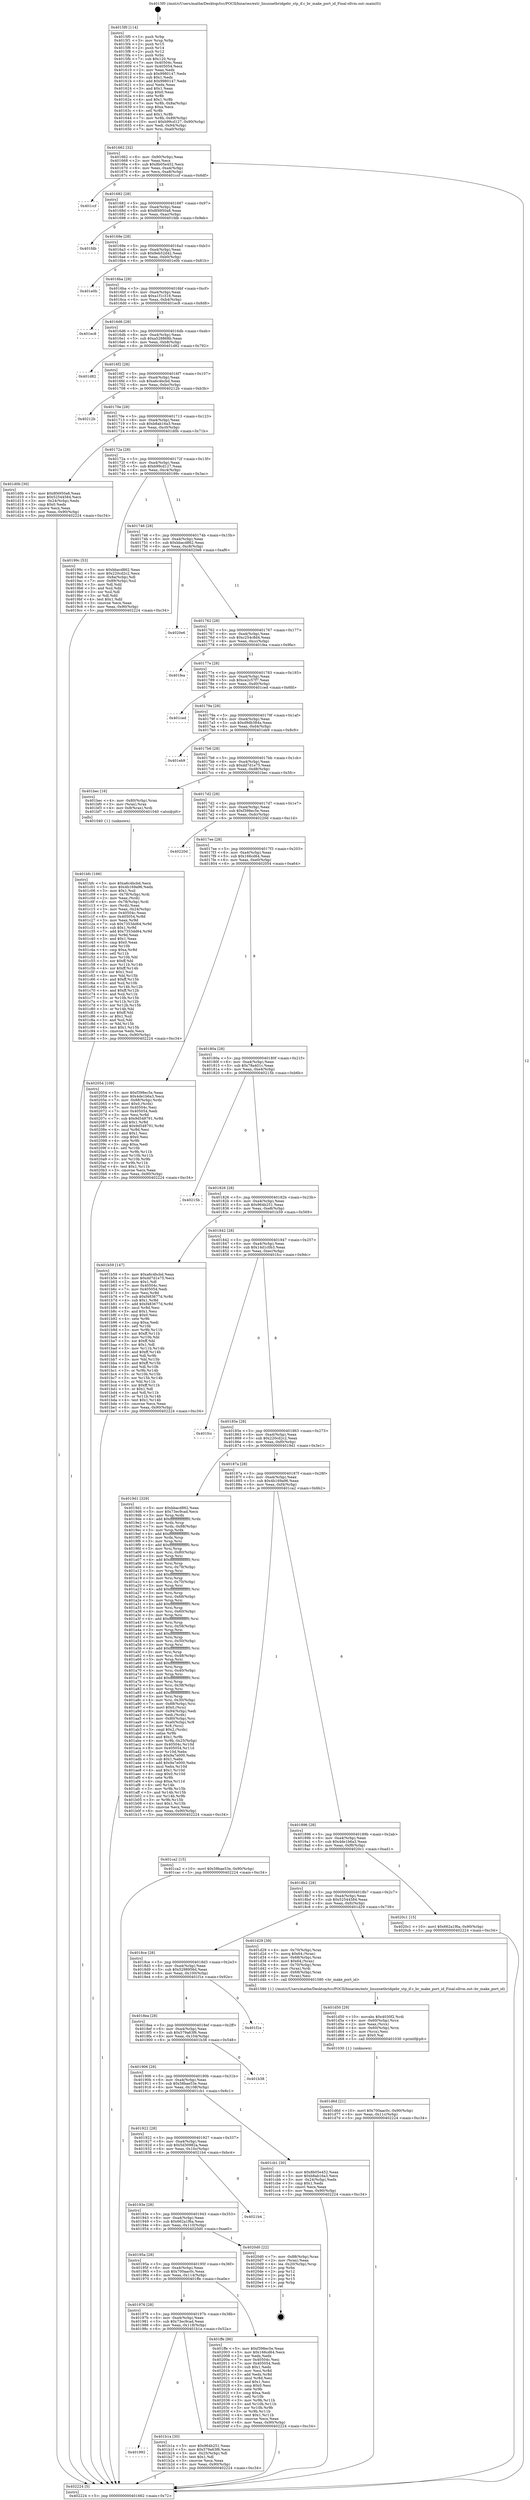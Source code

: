 digraph "0x4015f0" {
  label = "0x4015f0 (/mnt/c/Users/mathe/Desktop/tcc/POCII/binaries/extr_linuxnetbridgebr_stp_if.c_br_make_port_id_Final-ollvm.out::main(0))"
  labelloc = "t"
  node[shape=record]

  Entry [label="",width=0.3,height=0.3,shape=circle,fillcolor=black,style=filled]
  "0x401662" [label="{
     0x401662 [32]\l
     | [instrs]\l
     &nbsp;&nbsp;0x401662 \<+6\>: mov -0x90(%rbp),%eax\l
     &nbsp;&nbsp;0x401668 \<+2\>: mov %eax,%ecx\l
     &nbsp;&nbsp;0x40166a \<+6\>: sub $0x8b05e452,%ecx\l
     &nbsp;&nbsp;0x401670 \<+6\>: mov %eax,-0xa4(%rbp)\l
     &nbsp;&nbsp;0x401676 \<+6\>: mov %ecx,-0xa8(%rbp)\l
     &nbsp;&nbsp;0x40167c \<+6\>: je 0000000000401ccf \<main+0x6df\>\l
  }"]
  "0x401ccf" [label="{
     0x401ccf\l
  }", style=dashed]
  "0x401682" [label="{
     0x401682 [28]\l
     | [instrs]\l
     &nbsp;&nbsp;0x401682 \<+5\>: jmp 0000000000401687 \<main+0x97\>\l
     &nbsp;&nbsp;0x401687 \<+6\>: mov -0xa4(%rbp),%eax\l
     &nbsp;&nbsp;0x40168d \<+5\>: sub $0x8f4950a8,%eax\l
     &nbsp;&nbsp;0x401692 \<+6\>: mov %eax,-0xac(%rbp)\l
     &nbsp;&nbsp;0x401698 \<+6\>: je 0000000000401fdb \<main+0x9eb\>\l
  }"]
  Exit [label="",width=0.3,height=0.3,shape=circle,fillcolor=black,style=filled,peripheries=2]
  "0x401fdb" [label="{
     0x401fdb\l
  }", style=dashed]
  "0x40169e" [label="{
     0x40169e [28]\l
     | [instrs]\l
     &nbsp;&nbsp;0x40169e \<+5\>: jmp 00000000004016a3 \<main+0xb3\>\l
     &nbsp;&nbsp;0x4016a3 \<+6\>: mov -0xa4(%rbp),%eax\l
     &nbsp;&nbsp;0x4016a9 \<+5\>: sub $0x9eb52d42,%eax\l
     &nbsp;&nbsp;0x4016ae \<+6\>: mov %eax,-0xb0(%rbp)\l
     &nbsp;&nbsp;0x4016b4 \<+6\>: je 0000000000401e0b \<main+0x81b\>\l
  }"]
  "0x401d6d" [label="{
     0x401d6d [21]\l
     | [instrs]\l
     &nbsp;&nbsp;0x401d6d \<+10\>: movl $0x700aac0c,-0x90(%rbp)\l
     &nbsp;&nbsp;0x401d77 \<+6\>: mov %eax,-0x11c(%rbp)\l
     &nbsp;&nbsp;0x401d7d \<+5\>: jmp 0000000000402224 \<main+0xc34\>\l
  }"]
  "0x401e0b" [label="{
     0x401e0b\l
  }", style=dashed]
  "0x4016ba" [label="{
     0x4016ba [28]\l
     | [instrs]\l
     &nbsp;&nbsp;0x4016ba \<+5\>: jmp 00000000004016bf \<main+0xcf\>\l
     &nbsp;&nbsp;0x4016bf \<+6\>: mov -0xa4(%rbp),%eax\l
     &nbsp;&nbsp;0x4016c5 \<+5\>: sub $0xa1f1c316,%eax\l
     &nbsp;&nbsp;0x4016ca \<+6\>: mov %eax,-0xb4(%rbp)\l
     &nbsp;&nbsp;0x4016d0 \<+6\>: je 0000000000401ec8 \<main+0x8d8\>\l
  }"]
  "0x401d50" [label="{
     0x401d50 [29]\l
     | [instrs]\l
     &nbsp;&nbsp;0x401d50 \<+10\>: movabs $0x4030f2,%rdi\l
     &nbsp;&nbsp;0x401d5a \<+4\>: mov -0x60(%rbp),%rcx\l
     &nbsp;&nbsp;0x401d5e \<+2\>: mov %eax,(%rcx)\l
     &nbsp;&nbsp;0x401d60 \<+4\>: mov -0x60(%rbp),%rcx\l
     &nbsp;&nbsp;0x401d64 \<+2\>: mov (%rcx),%esi\l
     &nbsp;&nbsp;0x401d66 \<+2\>: mov $0x0,%al\l
     &nbsp;&nbsp;0x401d68 \<+5\>: call 0000000000401030 \<printf@plt\>\l
     | [calls]\l
     &nbsp;&nbsp;0x401030 \{1\} (unknown)\l
  }"]
  "0x401ec8" [label="{
     0x401ec8\l
  }", style=dashed]
  "0x4016d6" [label="{
     0x4016d6 [28]\l
     | [instrs]\l
     &nbsp;&nbsp;0x4016d6 \<+5\>: jmp 00000000004016db \<main+0xeb\>\l
     &nbsp;&nbsp;0x4016db \<+6\>: mov -0xa4(%rbp),%eax\l
     &nbsp;&nbsp;0x4016e1 \<+5\>: sub $0xa528868b,%eax\l
     &nbsp;&nbsp;0x4016e6 \<+6\>: mov %eax,-0xb8(%rbp)\l
     &nbsp;&nbsp;0x4016ec \<+6\>: je 0000000000401d82 \<main+0x792\>\l
  }"]
  "0x401bfc" [label="{
     0x401bfc [166]\l
     | [instrs]\l
     &nbsp;&nbsp;0x401bfc \<+5\>: mov $0xa6c4bcbd,%ecx\l
     &nbsp;&nbsp;0x401c01 \<+5\>: mov $0x4b169a96,%edx\l
     &nbsp;&nbsp;0x401c06 \<+3\>: mov $0x1,%sil\l
     &nbsp;&nbsp;0x401c09 \<+4\>: mov -0x78(%rbp),%rdi\l
     &nbsp;&nbsp;0x401c0d \<+2\>: mov %eax,(%rdi)\l
     &nbsp;&nbsp;0x401c0f \<+4\>: mov -0x78(%rbp),%rdi\l
     &nbsp;&nbsp;0x401c13 \<+2\>: mov (%rdi),%eax\l
     &nbsp;&nbsp;0x401c15 \<+3\>: mov %eax,-0x24(%rbp)\l
     &nbsp;&nbsp;0x401c18 \<+7\>: mov 0x40504c,%eax\l
     &nbsp;&nbsp;0x401c1f \<+8\>: mov 0x405054,%r8d\l
     &nbsp;&nbsp;0x401c27 \<+3\>: mov %eax,%r9d\l
     &nbsp;&nbsp;0x401c2a \<+7\>: sub $0x7353dd64,%r9d\l
     &nbsp;&nbsp;0x401c31 \<+4\>: sub $0x1,%r9d\l
     &nbsp;&nbsp;0x401c35 \<+7\>: add $0x7353dd64,%r9d\l
     &nbsp;&nbsp;0x401c3c \<+4\>: imul %r9d,%eax\l
     &nbsp;&nbsp;0x401c40 \<+3\>: and $0x1,%eax\l
     &nbsp;&nbsp;0x401c43 \<+3\>: cmp $0x0,%eax\l
     &nbsp;&nbsp;0x401c46 \<+4\>: sete %r10b\l
     &nbsp;&nbsp;0x401c4a \<+4\>: cmp $0xa,%r8d\l
     &nbsp;&nbsp;0x401c4e \<+4\>: setl %r11b\l
     &nbsp;&nbsp;0x401c52 \<+3\>: mov %r10b,%bl\l
     &nbsp;&nbsp;0x401c55 \<+3\>: xor $0xff,%bl\l
     &nbsp;&nbsp;0x401c58 \<+3\>: mov %r11b,%r14b\l
     &nbsp;&nbsp;0x401c5b \<+4\>: xor $0xff,%r14b\l
     &nbsp;&nbsp;0x401c5f \<+4\>: xor $0x1,%sil\l
     &nbsp;&nbsp;0x401c63 \<+3\>: mov %bl,%r15b\l
     &nbsp;&nbsp;0x401c66 \<+4\>: and $0xff,%r15b\l
     &nbsp;&nbsp;0x401c6a \<+3\>: and %sil,%r10b\l
     &nbsp;&nbsp;0x401c6d \<+3\>: mov %r14b,%r12b\l
     &nbsp;&nbsp;0x401c70 \<+4\>: and $0xff,%r12b\l
     &nbsp;&nbsp;0x401c74 \<+3\>: and %sil,%r11b\l
     &nbsp;&nbsp;0x401c77 \<+3\>: or %r10b,%r15b\l
     &nbsp;&nbsp;0x401c7a \<+3\>: or %r11b,%r12b\l
     &nbsp;&nbsp;0x401c7d \<+3\>: xor %r12b,%r15b\l
     &nbsp;&nbsp;0x401c80 \<+3\>: or %r14b,%bl\l
     &nbsp;&nbsp;0x401c83 \<+3\>: xor $0xff,%bl\l
     &nbsp;&nbsp;0x401c86 \<+4\>: or $0x1,%sil\l
     &nbsp;&nbsp;0x401c8a \<+3\>: and %sil,%bl\l
     &nbsp;&nbsp;0x401c8d \<+3\>: or %bl,%r15b\l
     &nbsp;&nbsp;0x401c90 \<+4\>: test $0x1,%r15b\l
     &nbsp;&nbsp;0x401c94 \<+3\>: cmovne %edx,%ecx\l
     &nbsp;&nbsp;0x401c97 \<+6\>: mov %ecx,-0x90(%rbp)\l
     &nbsp;&nbsp;0x401c9d \<+5\>: jmp 0000000000402224 \<main+0xc34\>\l
  }"]
  "0x401d82" [label="{
     0x401d82\l
  }", style=dashed]
  "0x4016f2" [label="{
     0x4016f2 [28]\l
     | [instrs]\l
     &nbsp;&nbsp;0x4016f2 \<+5\>: jmp 00000000004016f7 \<main+0x107\>\l
     &nbsp;&nbsp;0x4016f7 \<+6\>: mov -0xa4(%rbp),%eax\l
     &nbsp;&nbsp;0x4016fd \<+5\>: sub $0xa6c4bcbd,%eax\l
     &nbsp;&nbsp;0x401702 \<+6\>: mov %eax,-0xbc(%rbp)\l
     &nbsp;&nbsp;0x401708 \<+6\>: je 000000000040212b \<main+0xb3b\>\l
  }"]
  "0x401992" [label="{
     0x401992\l
  }", style=dashed]
  "0x40212b" [label="{
     0x40212b\l
  }", style=dashed]
  "0x40170e" [label="{
     0x40170e [28]\l
     | [instrs]\l
     &nbsp;&nbsp;0x40170e \<+5\>: jmp 0000000000401713 \<main+0x123\>\l
     &nbsp;&nbsp;0x401713 \<+6\>: mov -0xa4(%rbp),%eax\l
     &nbsp;&nbsp;0x401719 \<+5\>: sub $0xb8ab16a3,%eax\l
     &nbsp;&nbsp;0x40171e \<+6\>: mov %eax,-0xc0(%rbp)\l
     &nbsp;&nbsp;0x401724 \<+6\>: je 0000000000401d0b \<main+0x71b\>\l
  }"]
  "0x401b1a" [label="{
     0x401b1a [30]\l
     | [instrs]\l
     &nbsp;&nbsp;0x401b1a \<+5\>: mov $0x964b251,%eax\l
     &nbsp;&nbsp;0x401b1f \<+5\>: mov $0x579a63f6,%ecx\l
     &nbsp;&nbsp;0x401b24 \<+3\>: mov -0x25(%rbp),%dl\l
     &nbsp;&nbsp;0x401b27 \<+3\>: test $0x1,%dl\l
     &nbsp;&nbsp;0x401b2a \<+3\>: cmovne %ecx,%eax\l
     &nbsp;&nbsp;0x401b2d \<+6\>: mov %eax,-0x90(%rbp)\l
     &nbsp;&nbsp;0x401b33 \<+5\>: jmp 0000000000402224 \<main+0xc34\>\l
  }"]
  "0x401d0b" [label="{
     0x401d0b [30]\l
     | [instrs]\l
     &nbsp;&nbsp;0x401d0b \<+5\>: mov $0x8f4950a8,%eax\l
     &nbsp;&nbsp;0x401d10 \<+5\>: mov $0x52544584,%ecx\l
     &nbsp;&nbsp;0x401d15 \<+3\>: mov -0x24(%rbp),%edx\l
     &nbsp;&nbsp;0x401d18 \<+3\>: cmp $0x0,%edx\l
     &nbsp;&nbsp;0x401d1b \<+3\>: cmove %ecx,%eax\l
     &nbsp;&nbsp;0x401d1e \<+6\>: mov %eax,-0x90(%rbp)\l
     &nbsp;&nbsp;0x401d24 \<+5\>: jmp 0000000000402224 \<main+0xc34\>\l
  }"]
  "0x40172a" [label="{
     0x40172a [28]\l
     | [instrs]\l
     &nbsp;&nbsp;0x40172a \<+5\>: jmp 000000000040172f \<main+0x13f\>\l
     &nbsp;&nbsp;0x40172f \<+6\>: mov -0xa4(%rbp),%eax\l
     &nbsp;&nbsp;0x401735 \<+5\>: sub $0xb99cd127,%eax\l
     &nbsp;&nbsp;0x40173a \<+6\>: mov %eax,-0xc4(%rbp)\l
     &nbsp;&nbsp;0x401740 \<+6\>: je 000000000040199c \<main+0x3ac\>\l
  }"]
  "0x401976" [label="{
     0x401976 [28]\l
     | [instrs]\l
     &nbsp;&nbsp;0x401976 \<+5\>: jmp 000000000040197b \<main+0x38b\>\l
     &nbsp;&nbsp;0x40197b \<+6\>: mov -0xa4(%rbp),%eax\l
     &nbsp;&nbsp;0x401981 \<+5\>: sub $0x73ec9cad,%eax\l
     &nbsp;&nbsp;0x401986 \<+6\>: mov %eax,-0x118(%rbp)\l
     &nbsp;&nbsp;0x40198c \<+6\>: je 0000000000401b1a \<main+0x52a\>\l
  }"]
  "0x40199c" [label="{
     0x40199c [53]\l
     | [instrs]\l
     &nbsp;&nbsp;0x40199c \<+5\>: mov $0xbbacd862,%eax\l
     &nbsp;&nbsp;0x4019a1 \<+5\>: mov $0x220cd2c2,%ecx\l
     &nbsp;&nbsp;0x4019a6 \<+6\>: mov -0x8a(%rbp),%dl\l
     &nbsp;&nbsp;0x4019ac \<+7\>: mov -0x89(%rbp),%sil\l
     &nbsp;&nbsp;0x4019b3 \<+3\>: mov %dl,%dil\l
     &nbsp;&nbsp;0x4019b6 \<+3\>: and %sil,%dil\l
     &nbsp;&nbsp;0x4019b9 \<+3\>: xor %sil,%dl\l
     &nbsp;&nbsp;0x4019bc \<+3\>: or %dl,%dil\l
     &nbsp;&nbsp;0x4019bf \<+4\>: test $0x1,%dil\l
     &nbsp;&nbsp;0x4019c3 \<+3\>: cmovne %ecx,%eax\l
     &nbsp;&nbsp;0x4019c6 \<+6\>: mov %eax,-0x90(%rbp)\l
     &nbsp;&nbsp;0x4019cc \<+5\>: jmp 0000000000402224 \<main+0xc34\>\l
  }"]
  "0x401746" [label="{
     0x401746 [28]\l
     | [instrs]\l
     &nbsp;&nbsp;0x401746 \<+5\>: jmp 000000000040174b \<main+0x15b\>\l
     &nbsp;&nbsp;0x40174b \<+6\>: mov -0xa4(%rbp),%eax\l
     &nbsp;&nbsp;0x401751 \<+5\>: sub $0xbbacd862,%eax\l
     &nbsp;&nbsp;0x401756 \<+6\>: mov %eax,-0xc8(%rbp)\l
     &nbsp;&nbsp;0x40175c \<+6\>: je 00000000004020e6 \<main+0xaf6\>\l
  }"]
  "0x402224" [label="{
     0x402224 [5]\l
     | [instrs]\l
     &nbsp;&nbsp;0x402224 \<+5\>: jmp 0000000000401662 \<main+0x72\>\l
  }"]
  "0x4015f0" [label="{
     0x4015f0 [114]\l
     | [instrs]\l
     &nbsp;&nbsp;0x4015f0 \<+1\>: push %rbp\l
     &nbsp;&nbsp;0x4015f1 \<+3\>: mov %rsp,%rbp\l
     &nbsp;&nbsp;0x4015f4 \<+2\>: push %r15\l
     &nbsp;&nbsp;0x4015f6 \<+2\>: push %r14\l
     &nbsp;&nbsp;0x4015f8 \<+2\>: push %r12\l
     &nbsp;&nbsp;0x4015fa \<+1\>: push %rbx\l
     &nbsp;&nbsp;0x4015fb \<+7\>: sub $0x120,%rsp\l
     &nbsp;&nbsp;0x401602 \<+7\>: mov 0x40504c,%eax\l
     &nbsp;&nbsp;0x401609 \<+7\>: mov 0x405054,%ecx\l
     &nbsp;&nbsp;0x401610 \<+2\>: mov %eax,%edx\l
     &nbsp;&nbsp;0x401612 \<+6\>: sub $0x9980147,%edx\l
     &nbsp;&nbsp;0x401618 \<+3\>: sub $0x1,%edx\l
     &nbsp;&nbsp;0x40161b \<+6\>: add $0x9980147,%edx\l
     &nbsp;&nbsp;0x401621 \<+3\>: imul %edx,%eax\l
     &nbsp;&nbsp;0x401624 \<+3\>: and $0x1,%eax\l
     &nbsp;&nbsp;0x401627 \<+3\>: cmp $0x0,%eax\l
     &nbsp;&nbsp;0x40162a \<+4\>: sete %r8b\l
     &nbsp;&nbsp;0x40162e \<+4\>: and $0x1,%r8b\l
     &nbsp;&nbsp;0x401632 \<+7\>: mov %r8b,-0x8a(%rbp)\l
     &nbsp;&nbsp;0x401639 \<+3\>: cmp $0xa,%ecx\l
     &nbsp;&nbsp;0x40163c \<+4\>: setl %r8b\l
     &nbsp;&nbsp;0x401640 \<+4\>: and $0x1,%r8b\l
     &nbsp;&nbsp;0x401644 \<+7\>: mov %r8b,-0x89(%rbp)\l
     &nbsp;&nbsp;0x40164b \<+10\>: movl $0xb99cd127,-0x90(%rbp)\l
     &nbsp;&nbsp;0x401655 \<+6\>: mov %edi,-0x94(%rbp)\l
     &nbsp;&nbsp;0x40165b \<+7\>: mov %rsi,-0xa0(%rbp)\l
  }"]
  "0x401ffe" [label="{
     0x401ffe [86]\l
     | [instrs]\l
     &nbsp;&nbsp;0x401ffe \<+5\>: mov $0xf398ec5e,%eax\l
     &nbsp;&nbsp;0x402003 \<+5\>: mov $0x166cd64,%ecx\l
     &nbsp;&nbsp;0x402008 \<+2\>: xor %edx,%edx\l
     &nbsp;&nbsp;0x40200a \<+7\>: mov 0x40504c,%esi\l
     &nbsp;&nbsp;0x402011 \<+7\>: mov 0x405054,%edi\l
     &nbsp;&nbsp;0x402018 \<+3\>: sub $0x1,%edx\l
     &nbsp;&nbsp;0x40201b \<+3\>: mov %esi,%r8d\l
     &nbsp;&nbsp;0x40201e \<+3\>: add %edx,%r8d\l
     &nbsp;&nbsp;0x402021 \<+4\>: imul %r8d,%esi\l
     &nbsp;&nbsp;0x402025 \<+3\>: and $0x1,%esi\l
     &nbsp;&nbsp;0x402028 \<+3\>: cmp $0x0,%esi\l
     &nbsp;&nbsp;0x40202b \<+4\>: sete %r9b\l
     &nbsp;&nbsp;0x40202f \<+3\>: cmp $0xa,%edi\l
     &nbsp;&nbsp;0x402032 \<+4\>: setl %r10b\l
     &nbsp;&nbsp;0x402036 \<+3\>: mov %r9b,%r11b\l
     &nbsp;&nbsp;0x402039 \<+3\>: and %r10b,%r11b\l
     &nbsp;&nbsp;0x40203c \<+3\>: xor %r10b,%r9b\l
     &nbsp;&nbsp;0x40203f \<+3\>: or %r9b,%r11b\l
     &nbsp;&nbsp;0x402042 \<+4\>: test $0x1,%r11b\l
     &nbsp;&nbsp;0x402046 \<+3\>: cmovne %ecx,%eax\l
     &nbsp;&nbsp;0x402049 \<+6\>: mov %eax,-0x90(%rbp)\l
     &nbsp;&nbsp;0x40204f \<+5\>: jmp 0000000000402224 \<main+0xc34\>\l
  }"]
  "0x4020e6" [label="{
     0x4020e6\l
  }", style=dashed]
  "0x401762" [label="{
     0x401762 [28]\l
     | [instrs]\l
     &nbsp;&nbsp;0x401762 \<+5\>: jmp 0000000000401767 \<main+0x177\>\l
     &nbsp;&nbsp;0x401767 \<+6\>: mov -0xa4(%rbp),%eax\l
     &nbsp;&nbsp;0x40176d \<+5\>: sub $0xc254c8d4,%eax\l
     &nbsp;&nbsp;0x401772 \<+6\>: mov %eax,-0xcc(%rbp)\l
     &nbsp;&nbsp;0x401778 \<+6\>: je 0000000000401fea \<main+0x9fa\>\l
  }"]
  "0x40195a" [label="{
     0x40195a [28]\l
     | [instrs]\l
     &nbsp;&nbsp;0x40195a \<+5\>: jmp 000000000040195f \<main+0x36f\>\l
     &nbsp;&nbsp;0x40195f \<+6\>: mov -0xa4(%rbp),%eax\l
     &nbsp;&nbsp;0x401965 \<+5\>: sub $0x700aac0c,%eax\l
     &nbsp;&nbsp;0x40196a \<+6\>: mov %eax,-0x114(%rbp)\l
     &nbsp;&nbsp;0x401970 \<+6\>: je 0000000000401ffe \<main+0xa0e\>\l
  }"]
  "0x401fea" [label="{
     0x401fea\l
  }", style=dashed]
  "0x40177e" [label="{
     0x40177e [28]\l
     | [instrs]\l
     &nbsp;&nbsp;0x40177e \<+5\>: jmp 0000000000401783 \<main+0x193\>\l
     &nbsp;&nbsp;0x401783 \<+6\>: mov -0xa4(%rbp),%eax\l
     &nbsp;&nbsp;0x401789 \<+5\>: sub $0xce2c57f7,%eax\l
     &nbsp;&nbsp;0x40178e \<+6\>: mov %eax,-0xd0(%rbp)\l
     &nbsp;&nbsp;0x401794 \<+6\>: je 0000000000401ced \<main+0x6fd\>\l
  }"]
  "0x4020d0" [label="{
     0x4020d0 [22]\l
     | [instrs]\l
     &nbsp;&nbsp;0x4020d0 \<+7\>: mov -0x88(%rbp),%rax\l
     &nbsp;&nbsp;0x4020d7 \<+2\>: mov (%rax),%eax\l
     &nbsp;&nbsp;0x4020d9 \<+4\>: lea -0x20(%rbp),%rsp\l
     &nbsp;&nbsp;0x4020dd \<+1\>: pop %rbx\l
     &nbsp;&nbsp;0x4020de \<+2\>: pop %r12\l
     &nbsp;&nbsp;0x4020e0 \<+2\>: pop %r14\l
     &nbsp;&nbsp;0x4020e2 \<+2\>: pop %r15\l
     &nbsp;&nbsp;0x4020e4 \<+1\>: pop %rbp\l
     &nbsp;&nbsp;0x4020e5 \<+1\>: ret\l
  }"]
  "0x401ced" [label="{
     0x401ced\l
  }", style=dashed]
  "0x40179a" [label="{
     0x40179a [28]\l
     | [instrs]\l
     &nbsp;&nbsp;0x40179a \<+5\>: jmp 000000000040179f \<main+0x1af\>\l
     &nbsp;&nbsp;0x40179f \<+6\>: mov -0xa4(%rbp),%eax\l
     &nbsp;&nbsp;0x4017a5 \<+5\>: sub $0xd9db384a,%eax\l
     &nbsp;&nbsp;0x4017aa \<+6\>: mov %eax,-0xd4(%rbp)\l
     &nbsp;&nbsp;0x4017b0 \<+6\>: je 0000000000401eb9 \<main+0x8c9\>\l
  }"]
  "0x40193e" [label="{
     0x40193e [28]\l
     | [instrs]\l
     &nbsp;&nbsp;0x40193e \<+5\>: jmp 0000000000401943 \<main+0x353\>\l
     &nbsp;&nbsp;0x401943 \<+6\>: mov -0xa4(%rbp),%eax\l
     &nbsp;&nbsp;0x401949 \<+5\>: sub $0x662a1f6a,%eax\l
     &nbsp;&nbsp;0x40194e \<+6\>: mov %eax,-0x110(%rbp)\l
     &nbsp;&nbsp;0x401954 \<+6\>: je 00000000004020d0 \<main+0xae0\>\l
  }"]
  "0x401eb9" [label="{
     0x401eb9\l
  }", style=dashed]
  "0x4017b6" [label="{
     0x4017b6 [28]\l
     | [instrs]\l
     &nbsp;&nbsp;0x4017b6 \<+5\>: jmp 00000000004017bb \<main+0x1cb\>\l
     &nbsp;&nbsp;0x4017bb \<+6\>: mov -0xa4(%rbp),%eax\l
     &nbsp;&nbsp;0x4017c1 \<+5\>: sub $0xdd7d1e75,%eax\l
     &nbsp;&nbsp;0x4017c6 \<+6\>: mov %eax,-0xd8(%rbp)\l
     &nbsp;&nbsp;0x4017cc \<+6\>: je 0000000000401bec \<main+0x5fc\>\l
  }"]
  "0x4021b4" [label="{
     0x4021b4\l
  }", style=dashed]
  "0x401bec" [label="{
     0x401bec [16]\l
     | [instrs]\l
     &nbsp;&nbsp;0x401bec \<+4\>: mov -0x80(%rbp),%rax\l
     &nbsp;&nbsp;0x401bf0 \<+3\>: mov (%rax),%rax\l
     &nbsp;&nbsp;0x401bf3 \<+4\>: mov 0x8(%rax),%rdi\l
     &nbsp;&nbsp;0x401bf7 \<+5\>: call 0000000000401040 \<atoi@plt\>\l
     | [calls]\l
     &nbsp;&nbsp;0x401040 \{1\} (unknown)\l
  }"]
  "0x4017d2" [label="{
     0x4017d2 [28]\l
     | [instrs]\l
     &nbsp;&nbsp;0x4017d2 \<+5\>: jmp 00000000004017d7 \<main+0x1e7\>\l
     &nbsp;&nbsp;0x4017d7 \<+6\>: mov -0xa4(%rbp),%eax\l
     &nbsp;&nbsp;0x4017dd \<+5\>: sub $0xf398ec5e,%eax\l
     &nbsp;&nbsp;0x4017e2 \<+6\>: mov %eax,-0xdc(%rbp)\l
     &nbsp;&nbsp;0x4017e8 \<+6\>: je 000000000040220d \<main+0xc1d\>\l
  }"]
  "0x401922" [label="{
     0x401922 [28]\l
     | [instrs]\l
     &nbsp;&nbsp;0x401922 \<+5\>: jmp 0000000000401927 \<main+0x337\>\l
     &nbsp;&nbsp;0x401927 \<+6\>: mov -0xa4(%rbp),%eax\l
     &nbsp;&nbsp;0x40192d \<+5\>: sub $0x5d30982a,%eax\l
     &nbsp;&nbsp;0x401932 \<+6\>: mov %eax,-0x10c(%rbp)\l
     &nbsp;&nbsp;0x401938 \<+6\>: je 00000000004021b4 \<main+0xbc4\>\l
  }"]
  "0x40220d" [label="{
     0x40220d\l
  }", style=dashed]
  "0x4017ee" [label="{
     0x4017ee [28]\l
     | [instrs]\l
     &nbsp;&nbsp;0x4017ee \<+5\>: jmp 00000000004017f3 \<main+0x203\>\l
     &nbsp;&nbsp;0x4017f3 \<+6\>: mov -0xa4(%rbp),%eax\l
     &nbsp;&nbsp;0x4017f9 \<+5\>: sub $0x166cd64,%eax\l
     &nbsp;&nbsp;0x4017fe \<+6\>: mov %eax,-0xe0(%rbp)\l
     &nbsp;&nbsp;0x401804 \<+6\>: je 0000000000402054 \<main+0xa64\>\l
  }"]
  "0x401cb1" [label="{
     0x401cb1 [30]\l
     | [instrs]\l
     &nbsp;&nbsp;0x401cb1 \<+5\>: mov $0x8b05e452,%eax\l
     &nbsp;&nbsp;0x401cb6 \<+5\>: mov $0xb8ab16a3,%ecx\l
     &nbsp;&nbsp;0x401cbb \<+3\>: mov -0x24(%rbp),%edx\l
     &nbsp;&nbsp;0x401cbe \<+3\>: cmp $0x1,%edx\l
     &nbsp;&nbsp;0x401cc1 \<+3\>: cmovl %ecx,%eax\l
     &nbsp;&nbsp;0x401cc4 \<+6\>: mov %eax,-0x90(%rbp)\l
     &nbsp;&nbsp;0x401cca \<+5\>: jmp 0000000000402224 \<main+0xc34\>\l
  }"]
  "0x402054" [label="{
     0x402054 [109]\l
     | [instrs]\l
     &nbsp;&nbsp;0x402054 \<+5\>: mov $0xf398ec5e,%eax\l
     &nbsp;&nbsp;0x402059 \<+5\>: mov $0x4de1b6a3,%ecx\l
     &nbsp;&nbsp;0x40205e \<+7\>: mov -0x88(%rbp),%rdx\l
     &nbsp;&nbsp;0x402065 \<+6\>: movl $0x0,(%rdx)\l
     &nbsp;&nbsp;0x40206b \<+7\>: mov 0x40504c,%esi\l
     &nbsp;&nbsp;0x402072 \<+7\>: mov 0x405054,%edi\l
     &nbsp;&nbsp;0x402079 \<+3\>: mov %esi,%r8d\l
     &nbsp;&nbsp;0x40207c \<+7\>: sub $0x9d548791,%r8d\l
     &nbsp;&nbsp;0x402083 \<+4\>: sub $0x1,%r8d\l
     &nbsp;&nbsp;0x402087 \<+7\>: add $0x9d548791,%r8d\l
     &nbsp;&nbsp;0x40208e \<+4\>: imul %r8d,%esi\l
     &nbsp;&nbsp;0x402092 \<+3\>: and $0x1,%esi\l
     &nbsp;&nbsp;0x402095 \<+3\>: cmp $0x0,%esi\l
     &nbsp;&nbsp;0x402098 \<+4\>: sete %r9b\l
     &nbsp;&nbsp;0x40209c \<+3\>: cmp $0xa,%edi\l
     &nbsp;&nbsp;0x40209f \<+4\>: setl %r10b\l
     &nbsp;&nbsp;0x4020a3 \<+3\>: mov %r9b,%r11b\l
     &nbsp;&nbsp;0x4020a6 \<+3\>: and %r10b,%r11b\l
     &nbsp;&nbsp;0x4020a9 \<+3\>: xor %r10b,%r9b\l
     &nbsp;&nbsp;0x4020ac \<+3\>: or %r9b,%r11b\l
     &nbsp;&nbsp;0x4020af \<+4\>: test $0x1,%r11b\l
     &nbsp;&nbsp;0x4020b3 \<+3\>: cmovne %ecx,%eax\l
     &nbsp;&nbsp;0x4020b6 \<+6\>: mov %eax,-0x90(%rbp)\l
     &nbsp;&nbsp;0x4020bc \<+5\>: jmp 0000000000402224 \<main+0xc34\>\l
  }"]
  "0x40180a" [label="{
     0x40180a [28]\l
     | [instrs]\l
     &nbsp;&nbsp;0x40180a \<+5\>: jmp 000000000040180f \<main+0x21f\>\l
     &nbsp;&nbsp;0x40180f \<+6\>: mov -0xa4(%rbp),%eax\l
     &nbsp;&nbsp;0x401815 \<+5\>: sub $0x78a401c,%eax\l
     &nbsp;&nbsp;0x40181a \<+6\>: mov %eax,-0xe4(%rbp)\l
     &nbsp;&nbsp;0x401820 \<+6\>: je 000000000040215b \<main+0xb6b\>\l
  }"]
  "0x401906" [label="{
     0x401906 [28]\l
     | [instrs]\l
     &nbsp;&nbsp;0x401906 \<+5\>: jmp 000000000040190b \<main+0x31b\>\l
     &nbsp;&nbsp;0x40190b \<+6\>: mov -0xa4(%rbp),%eax\l
     &nbsp;&nbsp;0x401911 \<+5\>: sub $0x58bae53e,%eax\l
     &nbsp;&nbsp;0x401916 \<+6\>: mov %eax,-0x108(%rbp)\l
     &nbsp;&nbsp;0x40191c \<+6\>: je 0000000000401cb1 \<main+0x6c1\>\l
  }"]
  "0x40215b" [label="{
     0x40215b\l
  }", style=dashed]
  "0x401826" [label="{
     0x401826 [28]\l
     | [instrs]\l
     &nbsp;&nbsp;0x401826 \<+5\>: jmp 000000000040182b \<main+0x23b\>\l
     &nbsp;&nbsp;0x40182b \<+6\>: mov -0xa4(%rbp),%eax\l
     &nbsp;&nbsp;0x401831 \<+5\>: sub $0x964b251,%eax\l
     &nbsp;&nbsp;0x401836 \<+6\>: mov %eax,-0xe8(%rbp)\l
     &nbsp;&nbsp;0x40183c \<+6\>: je 0000000000401b59 \<main+0x569\>\l
  }"]
  "0x401b38" [label="{
     0x401b38\l
  }", style=dashed]
  "0x401b59" [label="{
     0x401b59 [147]\l
     | [instrs]\l
     &nbsp;&nbsp;0x401b59 \<+5\>: mov $0xa6c4bcbd,%eax\l
     &nbsp;&nbsp;0x401b5e \<+5\>: mov $0xdd7d1e75,%ecx\l
     &nbsp;&nbsp;0x401b63 \<+2\>: mov $0x1,%dl\l
     &nbsp;&nbsp;0x401b65 \<+7\>: mov 0x40504c,%esi\l
     &nbsp;&nbsp;0x401b6c \<+7\>: mov 0x405054,%edi\l
     &nbsp;&nbsp;0x401b73 \<+3\>: mov %esi,%r8d\l
     &nbsp;&nbsp;0x401b76 \<+7\>: sub $0xf483677d,%r8d\l
     &nbsp;&nbsp;0x401b7d \<+4\>: sub $0x1,%r8d\l
     &nbsp;&nbsp;0x401b81 \<+7\>: add $0xf483677d,%r8d\l
     &nbsp;&nbsp;0x401b88 \<+4\>: imul %r8d,%esi\l
     &nbsp;&nbsp;0x401b8c \<+3\>: and $0x1,%esi\l
     &nbsp;&nbsp;0x401b8f \<+3\>: cmp $0x0,%esi\l
     &nbsp;&nbsp;0x401b92 \<+4\>: sete %r9b\l
     &nbsp;&nbsp;0x401b96 \<+3\>: cmp $0xa,%edi\l
     &nbsp;&nbsp;0x401b99 \<+4\>: setl %r10b\l
     &nbsp;&nbsp;0x401b9d \<+3\>: mov %r9b,%r11b\l
     &nbsp;&nbsp;0x401ba0 \<+4\>: xor $0xff,%r11b\l
     &nbsp;&nbsp;0x401ba4 \<+3\>: mov %r10b,%bl\l
     &nbsp;&nbsp;0x401ba7 \<+3\>: xor $0xff,%bl\l
     &nbsp;&nbsp;0x401baa \<+3\>: xor $0x1,%dl\l
     &nbsp;&nbsp;0x401bad \<+3\>: mov %r11b,%r14b\l
     &nbsp;&nbsp;0x401bb0 \<+4\>: and $0xff,%r14b\l
     &nbsp;&nbsp;0x401bb4 \<+3\>: and %dl,%r9b\l
     &nbsp;&nbsp;0x401bb7 \<+3\>: mov %bl,%r15b\l
     &nbsp;&nbsp;0x401bba \<+4\>: and $0xff,%r15b\l
     &nbsp;&nbsp;0x401bbe \<+3\>: and %dl,%r10b\l
     &nbsp;&nbsp;0x401bc1 \<+3\>: or %r9b,%r14b\l
     &nbsp;&nbsp;0x401bc4 \<+3\>: or %r10b,%r15b\l
     &nbsp;&nbsp;0x401bc7 \<+3\>: xor %r15b,%r14b\l
     &nbsp;&nbsp;0x401bca \<+3\>: or %bl,%r11b\l
     &nbsp;&nbsp;0x401bcd \<+4\>: xor $0xff,%r11b\l
     &nbsp;&nbsp;0x401bd1 \<+3\>: or $0x1,%dl\l
     &nbsp;&nbsp;0x401bd4 \<+3\>: and %dl,%r11b\l
     &nbsp;&nbsp;0x401bd7 \<+3\>: or %r11b,%r14b\l
     &nbsp;&nbsp;0x401bda \<+4\>: test $0x1,%r14b\l
     &nbsp;&nbsp;0x401bde \<+3\>: cmovne %ecx,%eax\l
     &nbsp;&nbsp;0x401be1 \<+6\>: mov %eax,-0x90(%rbp)\l
     &nbsp;&nbsp;0x401be7 \<+5\>: jmp 0000000000402224 \<main+0xc34\>\l
  }"]
  "0x401842" [label="{
     0x401842 [28]\l
     | [instrs]\l
     &nbsp;&nbsp;0x401842 \<+5\>: jmp 0000000000401847 \<main+0x257\>\l
     &nbsp;&nbsp;0x401847 \<+6\>: mov -0xa4(%rbp),%eax\l
     &nbsp;&nbsp;0x40184d \<+5\>: sub $0x14d1c0b3,%eax\l
     &nbsp;&nbsp;0x401852 \<+6\>: mov %eax,-0xec(%rbp)\l
     &nbsp;&nbsp;0x401858 \<+6\>: je 0000000000401fcc \<main+0x9dc\>\l
  }"]
  "0x4018ea" [label="{
     0x4018ea [28]\l
     | [instrs]\l
     &nbsp;&nbsp;0x4018ea \<+5\>: jmp 00000000004018ef \<main+0x2ff\>\l
     &nbsp;&nbsp;0x4018ef \<+6\>: mov -0xa4(%rbp),%eax\l
     &nbsp;&nbsp;0x4018f5 \<+5\>: sub $0x579a63f6,%eax\l
     &nbsp;&nbsp;0x4018fa \<+6\>: mov %eax,-0x104(%rbp)\l
     &nbsp;&nbsp;0x401900 \<+6\>: je 0000000000401b38 \<main+0x548\>\l
  }"]
  "0x401fcc" [label="{
     0x401fcc\l
  }", style=dashed]
  "0x40185e" [label="{
     0x40185e [28]\l
     | [instrs]\l
     &nbsp;&nbsp;0x40185e \<+5\>: jmp 0000000000401863 \<main+0x273\>\l
     &nbsp;&nbsp;0x401863 \<+6\>: mov -0xa4(%rbp),%eax\l
     &nbsp;&nbsp;0x401869 \<+5\>: sub $0x220cd2c2,%eax\l
     &nbsp;&nbsp;0x40186e \<+6\>: mov %eax,-0xf0(%rbp)\l
     &nbsp;&nbsp;0x401874 \<+6\>: je 00000000004019d1 \<main+0x3e1\>\l
  }"]
  "0x401f1e" [label="{
     0x401f1e\l
  }", style=dashed]
  "0x4019d1" [label="{
     0x4019d1 [329]\l
     | [instrs]\l
     &nbsp;&nbsp;0x4019d1 \<+5\>: mov $0xbbacd862,%eax\l
     &nbsp;&nbsp;0x4019d6 \<+5\>: mov $0x73ec9cad,%ecx\l
     &nbsp;&nbsp;0x4019db \<+3\>: mov %rsp,%rdx\l
     &nbsp;&nbsp;0x4019de \<+4\>: add $0xfffffffffffffff0,%rdx\l
     &nbsp;&nbsp;0x4019e2 \<+3\>: mov %rdx,%rsp\l
     &nbsp;&nbsp;0x4019e5 \<+7\>: mov %rdx,-0x88(%rbp)\l
     &nbsp;&nbsp;0x4019ec \<+3\>: mov %rsp,%rdx\l
     &nbsp;&nbsp;0x4019ef \<+4\>: add $0xfffffffffffffff0,%rdx\l
     &nbsp;&nbsp;0x4019f3 \<+3\>: mov %rdx,%rsp\l
     &nbsp;&nbsp;0x4019f6 \<+3\>: mov %rsp,%rsi\l
     &nbsp;&nbsp;0x4019f9 \<+4\>: add $0xfffffffffffffff0,%rsi\l
     &nbsp;&nbsp;0x4019fd \<+3\>: mov %rsi,%rsp\l
     &nbsp;&nbsp;0x401a00 \<+4\>: mov %rsi,-0x80(%rbp)\l
     &nbsp;&nbsp;0x401a04 \<+3\>: mov %rsp,%rsi\l
     &nbsp;&nbsp;0x401a07 \<+4\>: add $0xfffffffffffffff0,%rsi\l
     &nbsp;&nbsp;0x401a0b \<+3\>: mov %rsi,%rsp\l
     &nbsp;&nbsp;0x401a0e \<+4\>: mov %rsi,-0x78(%rbp)\l
     &nbsp;&nbsp;0x401a12 \<+3\>: mov %rsp,%rsi\l
     &nbsp;&nbsp;0x401a15 \<+4\>: add $0xfffffffffffffff0,%rsi\l
     &nbsp;&nbsp;0x401a19 \<+3\>: mov %rsi,%rsp\l
     &nbsp;&nbsp;0x401a1c \<+4\>: mov %rsi,-0x70(%rbp)\l
     &nbsp;&nbsp;0x401a20 \<+3\>: mov %rsp,%rsi\l
     &nbsp;&nbsp;0x401a23 \<+4\>: add $0xfffffffffffffff0,%rsi\l
     &nbsp;&nbsp;0x401a27 \<+3\>: mov %rsi,%rsp\l
     &nbsp;&nbsp;0x401a2a \<+4\>: mov %rsi,-0x68(%rbp)\l
     &nbsp;&nbsp;0x401a2e \<+3\>: mov %rsp,%rsi\l
     &nbsp;&nbsp;0x401a31 \<+4\>: add $0xfffffffffffffff0,%rsi\l
     &nbsp;&nbsp;0x401a35 \<+3\>: mov %rsi,%rsp\l
     &nbsp;&nbsp;0x401a38 \<+4\>: mov %rsi,-0x60(%rbp)\l
     &nbsp;&nbsp;0x401a3c \<+3\>: mov %rsp,%rsi\l
     &nbsp;&nbsp;0x401a3f \<+4\>: add $0xfffffffffffffff0,%rsi\l
     &nbsp;&nbsp;0x401a43 \<+3\>: mov %rsi,%rsp\l
     &nbsp;&nbsp;0x401a46 \<+4\>: mov %rsi,-0x58(%rbp)\l
     &nbsp;&nbsp;0x401a4a \<+3\>: mov %rsp,%rsi\l
     &nbsp;&nbsp;0x401a4d \<+4\>: add $0xfffffffffffffff0,%rsi\l
     &nbsp;&nbsp;0x401a51 \<+3\>: mov %rsi,%rsp\l
     &nbsp;&nbsp;0x401a54 \<+4\>: mov %rsi,-0x50(%rbp)\l
     &nbsp;&nbsp;0x401a58 \<+3\>: mov %rsp,%rsi\l
     &nbsp;&nbsp;0x401a5b \<+4\>: add $0xfffffffffffffff0,%rsi\l
     &nbsp;&nbsp;0x401a5f \<+3\>: mov %rsi,%rsp\l
     &nbsp;&nbsp;0x401a62 \<+4\>: mov %rsi,-0x48(%rbp)\l
     &nbsp;&nbsp;0x401a66 \<+3\>: mov %rsp,%rsi\l
     &nbsp;&nbsp;0x401a69 \<+4\>: add $0xfffffffffffffff0,%rsi\l
     &nbsp;&nbsp;0x401a6d \<+3\>: mov %rsi,%rsp\l
     &nbsp;&nbsp;0x401a70 \<+4\>: mov %rsi,-0x40(%rbp)\l
     &nbsp;&nbsp;0x401a74 \<+3\>: mov %rsp,%rsi\l
     &nbsp;&nbsp;0x401a77 \<+4\>: add $0xfffffffffffffff0,%rsi\l
     &nbsp;&nbsp;0x401a7b \<+3\>: mov %rsi,%rsp\l
     &nbsp;&nbsp;0x401a7e \<+4\>: mov %rsi,-0x38(%rbp)\l
     &nbsp;&nbsp;0x401a82 \<+3\>: mov %rsp,%rsi\l
     &nbsp;&nbsp;0x401a85 \<+4\>: add $0xfffffffffffffff0,%rsi\l
     &nbsp;&nbsp;0x401a89 \<+3\>: mov %rsi,%rsp\l
     &nbsp;&nbsp;0x401a8c \<+4\>: mov %rsi,-0x30(%rbp)\l
     &nbsp;&nbsp;0x401a90 \<+7\>: mov -0x88(%rbp),%rsi\l
     &nbsp;&nbsp;0x401a97 \<+6\>: movl $0x0,(%rsi)\l
     &nbsp;&nbsp;0x401a9d \<+6\>: mov -0x94(%rbp),%edi\l
     &nbsp;&nbsp;0x401aa3 \<+2\>: mov %edi,(%rdx)\l
     &nbsp;&nbsp;0x401aa5 \<+4\>: mov -0x80(%rbp),%rsi\l
     &nbsp;&nbsp;0x401aa9 \<+7\>: mov -0xa0(%rbp),%r8\l
     &nbsp;&nbsp;0x401ab0 \<+3\>: mov %r8,(%rsi)\l
     &nbsp;&nbsp;0x401ab3 \<+3\>: cmpl $0x2,(%rdx)\l
     &nbsp;&nbsp;0x401ab6 \<+4\>: setne %r9b\l
     &nbsp;&nbsp;0x401aba \<+4\>: and $0x1,%r9b\l
     &nbsp;&nbsp;0x401abe \<+4\>: mov %r9b,-0x25(%rbp)\l
     &nbsp;&nbsp;0x401ac2 \<+8\>: mov 0x40504c,%r10d\l
     &nbsp;&nbsp;0x401aca \<+8\>: mov 0x405054,%r11d\l
     &nbsp;&nbsp;0x401ad2 \<+3\>: mov %r10d,%ebx\l
     &nbsp;&nbsp;0x401ad5 \<+6\>: sub $0x9a7e000,%ebx\l
     &nbsp;&nbsp;0x401adb \<+3\>: sub $0x1,%ebx\l
     &nbsp;&nbsp;0x401ade \<+6\>: add $0x9a7e000,%ebx\l
     &nbsp;&nbsp;0x401ae4 \<+4\>: imul %ebx,%r10d\l
     &nbsp;&nbsp;0x401ae8 \<+4\>: and $0x1,%r10d\l
     &nbsp;&nbsp;0x401aec \<+4\>: cmp $0x0,%r10d\l
     &nbsp;&nbsp;0x401af0 \<+4\>: sete %r9b\l
     &nbsp;&nbsp;0x401af4 \<+4\>: cmp $0xa,%r11d\l
     &nbsp;&nbsp;0x401af8 \<+4\>: setl %r14b\l
     &nbsp;&nbsp;0x401afc \<+3\>: mov %r9b,%r15b\l
     &nbsp;&nbsp;0x401aff \<+3\>: and %r14b,%r15b\l
     &nbsp;&nbsp;0x401b02 \<+3\>: xor %r14b,%r9b\l
     &nbsp;&nbsp;0x401b05 \<+3\>: or %r9b,%r15b\l
     &nbsp;&nbsp;0x401b08 \<+4\>: test $0x1,%r15b\l
     &nbsp;&nbsp;0x401b0c \<+3\>: cmovne %ecx,%eax\l
     &nbsp;&nbsp;0x401b0f \<+6\>: mov %eax,-0x90(%rbp)\l
     &nbsp;&nbsp;0x401b15 \<+5\>: jmp 0000000000402224 \<main+0xc34\>\l
  }"]
  "0x40187a" [label="{
     0x40187a [28]\l
     | [instrs]\l
     &nbsp;&nbsp;0x40187a \<+5\>: jmp 000000000040187f \<main+0x28f\>\l
     &nbsp;&nbsp;0x40187f \<+6\>: mov -0xa4(%rbp),%eax\l
     &nbsp;&nbsp;0x401885 \<+5\>: sub $0x4b169a96,%eax\l
     &nbsp;&nbsp;0x40188a \<+6\>: mov %eax,-0xf4(%rbp)\l
     &nbsp;&nbsp;0x401890 \<+6\>: je 0000000000401ca2 \<main+0x6b2\>\l
  }"]
  "0x4018ce" [label="{
     0x4018ce [28]\l
     | [instrs]\l
     &nbsp;&nbsp;0x4018ce \<+5\>: jmp 00000000004018d3 \<main+0x2e3\>\l
     &nbsp;&nbsp;0x4018d3 \<+6\>: mov -0xa4(%rbp),%eax\l
     &nbsp;&nbsp;0x4018d9 \<+5\>: sub $0x5298956d,%eax\l
     &nbsp;&nbsp;0x4018de \<+6\>: mov %eax,-0x100(%rbp)\l
     &nbsp;&nbsp;0x4018e4 \<+6\>: je 0000000000401f1e \<main+0x92e\>\l
  }"]
  "0x401d29" [label="{
     0x401d29 [39]\l
     | [instrs]\l
     &nbsp;&nbsp;0x401d29 \<+4\>: mov -0x70(%rbp),%rax\l
     &nbsp;&nbsp;0x401d2d \<+7\>: movq $0x64,(%rax)\l
     &nbsp;&nbsp;0x401d34 \<+4\>: mov -0x68(%rbp),%rax\l
     &nbsp;&nbsp;0x401d38 \<+6\>: movl $0x64,(%rax)\l
     &nbsp;&nbsp;0x401d3e \<+4\>: mov -0x70(%rbp),%rax\l
     &nbsp;&nbsp;0x401d42 \<+3\>: mov (%rax),%rdi\l
     &nbsp;&nbsp;0x401d45 \<+4\>: mov -0x68(%rbp),%rax\l
     &nbsp;&nbsp;0x401d49 \<+2\>: mov (%rax),%esi\l
     &nbsp;&nbsp;0x401d4b \<+5\>: call 0000000000401580 \<br_make_port_id\>\l
     | [calls]\l
     &nbsp;&nbsp;0x401580 \{1\} (/mnt/c/Users/mathe/Desktop/tcc/POCII/binaries/extr_linuxnetbridgebr_stp_if.c_br_make_port_id_Final-ollvm.out::br_make_port_id)\l
  }"]
  "0x401ca2" [label="{
     0x401ca2 [15]\l
     | [instrs]\l
     &nbsp;&nbsp;0x401ca2 \<+10\>: movl $0x58bae53e,-0x90(%rbp)\l
     &nbsp;&nbsp;0x401cac \<+5\>: jmp 0000000000402224 \<main+0xc34\>\l
  }"]
  "0x401896" [label="{
     0x401896 [28]\l
     | [instrs]\l
     &nbsp;&nbsp;0x401896 \<+5\>: jmp 000000000040189b \<main+0x2ab\>\l
     &nbsp;&nbsp;0x40189b \<+6\>: mov -0xa4(%rbp),%eax\l
     &nbsp;&nbsp;0x4018a1 \<+5\>: sub $0x4de1b6a3,%eax\l
     &nbsp;&nbsp;0x4018a6 \<+6\>: mov %eax,-0xf8(%rbp)\l
     &nbsp;&nbsp;0x4018ac \<+6\>: je 00000000004020c1 \<main+0xad1\>\l
  }"]
  "0x4018b2" [label="{
     0x4018b2 [28]\l
     | [instrs]\l
     &nbsp;&nbsp;0x4018b2 \<+5\>: jmp 00000000004018b7 \<main+0x2c7\>\l
     &nbsp;&nbsp;0x4018b7 \<+6\>: mov -0xa4(%rbp),%eax\l
     &nbsp;&nbsp;0x4018bd \<+5\>: sub $0x52544584,%eax\l
     &nbsp;&nbsp;0x4018c2 \<+6\>: mov %eax,-0xfc(%rbp)\l
     &nbsp;&nbsp;0x4018c8 \<+6\>: je 0000000000401d29 \<main+0x739\>\l
  }"]
  "0x4020c1" [label="{
     0x4020c1 [15]\l
     | [instrs]\l
     &nbsp;&nbsp;0x4020c1 \<+10\>: movl $0x662a1f6a,-0x90(%rbp)\l
     &nbsp;&nbsp;0x4020cb \<+5\>: jmp 0000000000402224 \<main+0xc34\>\l
  }"]
  Entry -> "0x4015f0" [label=" 1"]
  "0x401662" -> "0x401ccf" [label=" 0"]
  "0x401662" -> "0x401682" [label=" 13"]
  "0x4020d0" -> Exit [label=" 1"]
  "0x401682" -> "0x401fdb" [label=" 0"]
  "0x401682" -> "0x40169e" [label=" 13"]
  "0x4020c1" -> "0x402224" [label=" 1"]
  "0x40169e" -> "0x401e0b" [label=" 0"]
  "0x40169e" -> "0x4016ba" [label=" 13"]
  "0x402054" -> "0x402224" [label=" 1"]
  "0x4016ba" -> "0x401ec8" [label=" 0"]
  "0x4016ba" -> "0x4016d6" [label=" 13"]
  "0x401ffe" -> "0x402224" [label=" 1"]
  "0x4016d6" -> "0x401d82" [label=" 0"]
  "0x4016d6" -> "0x4016f2" [label=" 13"]
  "0x401d6d" -> "0x402224" [label=" 1"]
  "0x4016f2" -> "0x40212b" [label=" 0"]
  "0x4016f2" -> "0x40170e" [label=" 13"]
  "0x401d50" -> "0x401d6d" [label=" 1"]
  "0x40170e" -> "0x401d0b" [label=" 1"]
  "0x40170e" -> "0x40172a" [label=" 12"]
  "0x401d29" -> "0x401d50" [label=" 1"]
  "0x40172a" -> "0x40199c" [label=" 1"]
  "0x40172a" -> "0x401746" [label=" 11"]
  "0x40199c" -> "0x402224" [label=" 1"]
  "0x4015f0" -> "0x401662" [label=" 1"]
  "0x402224" -> "0x401662" [label=" 12"]
  "0x401cb1" -> "0x402224" [label=" 1"]
  "0x401746" -> "0x4020e6" [label=" 0"]
  "0x401746" -> "0x401762" [label=" 11"]
  "0x401ca2" -> "0x402224" [label=" 1"]
  "0x401762" -> "0x401fea" [label=" 0"]
  "0x401762" -> "0x40177e" [label=" 11"]
  "0x401bec" -> "0x401bfc" [label=" 1"]
  "0x40177e" -> "0x401ced" [label=" 0"]
  "0x40177e" -> "0x40179a" [label=" 11"]
  "0x401b59" -> "0x402224" [label=" 1"]
  "0x40179a" -> "0x401eb9" [label=" 0"]
  "0x40179a" -> "0x4017b6" [label=" 11"]
  "0x401976" -> "0x401992" [label=" 0"]
  "0x4017b6" -> "0x401bec" [label=" 1"]
  "0x4017b6" -> "0x4017d2" [label=" 10"]
  "0x401976" -> "0x401b1a" [label=" 1"]
  "0x4017d2" -> "0x40220d" [label=" 0"]
  "0x4017d2" -> "0x4017ee" [label=" 10"]
  "0x40195a" -> "0x401976" [label=" 1"]
  "0x4017ee" -> "0x402054" [label=" 1"]
  "0x4017ee" -> "0x40180a" [label=" 9"]
  "0x40195a" -> "0x401ffe" [label=" 1"]
  "0x40180a" -> "0x40215b" [label=" 0"]
  "0x40180a" -> "0x401826" [label=" 9"]
  "0x40193e" -> "0x40195a" [label=" 2"]
  "0x401826" -> "0x401b59" [label=" 1"]
  "0x401826" -> "0x401842" [label=" 8"]
  "0x40193e" -> "0x4020d0" [label=" 1"]
  "0x401842" -> "0x401fcc" [label=" 0"]
  "0x401842" -> "0x40185e" [label=" 8"]
  "0x401922" -> "0x40193e" [label=" 3"]
  "0x40185e" -> "0x4019d1" [label=" 1"]
  "0x40185e" -> "0x40187a" [label=" 7"]
  "0x401922" -> "0x4021b4" [label=" 0"]
  "0x4019d1" -> "0x402224" [label=" 1"]
  "0x401906" -> "0x401922" [label=" 3"]
  "0x40187a" -> "0x401ca2" [label=" 1"]
  "0x40187a" -> "0x401896" [label=" 6"]
  "0x401906" -> "0x401cb1" [label=" 1"]
  "0x401896" -> "0x4020c1" [label=" 1"]
  "0x401896" -> "0x4018b2" [label=" 5"]
  "0x401bfc" -> "0x402224" [label=" 1"]
  "0x4018b2" -> "0x401d29" [label=" 1"]
  "0x4018b2" -> "0x4018ce" [label=" 4"]
  "0x401d0b" -> "0x402224" [label=" 1"]
  "0x4018ce" -> "0x401f1e" [label=" 0"]
  "0x4018ce" -> "0x4018ea" [label=" 4"]
  "0x401b1a" -> "0x402224" [label=" 1"]
  "0x4018ea" -> "0x401b38" [label=" 0"]
  "0x4018ea" -> "0x401906" [label=" 4"]
}
